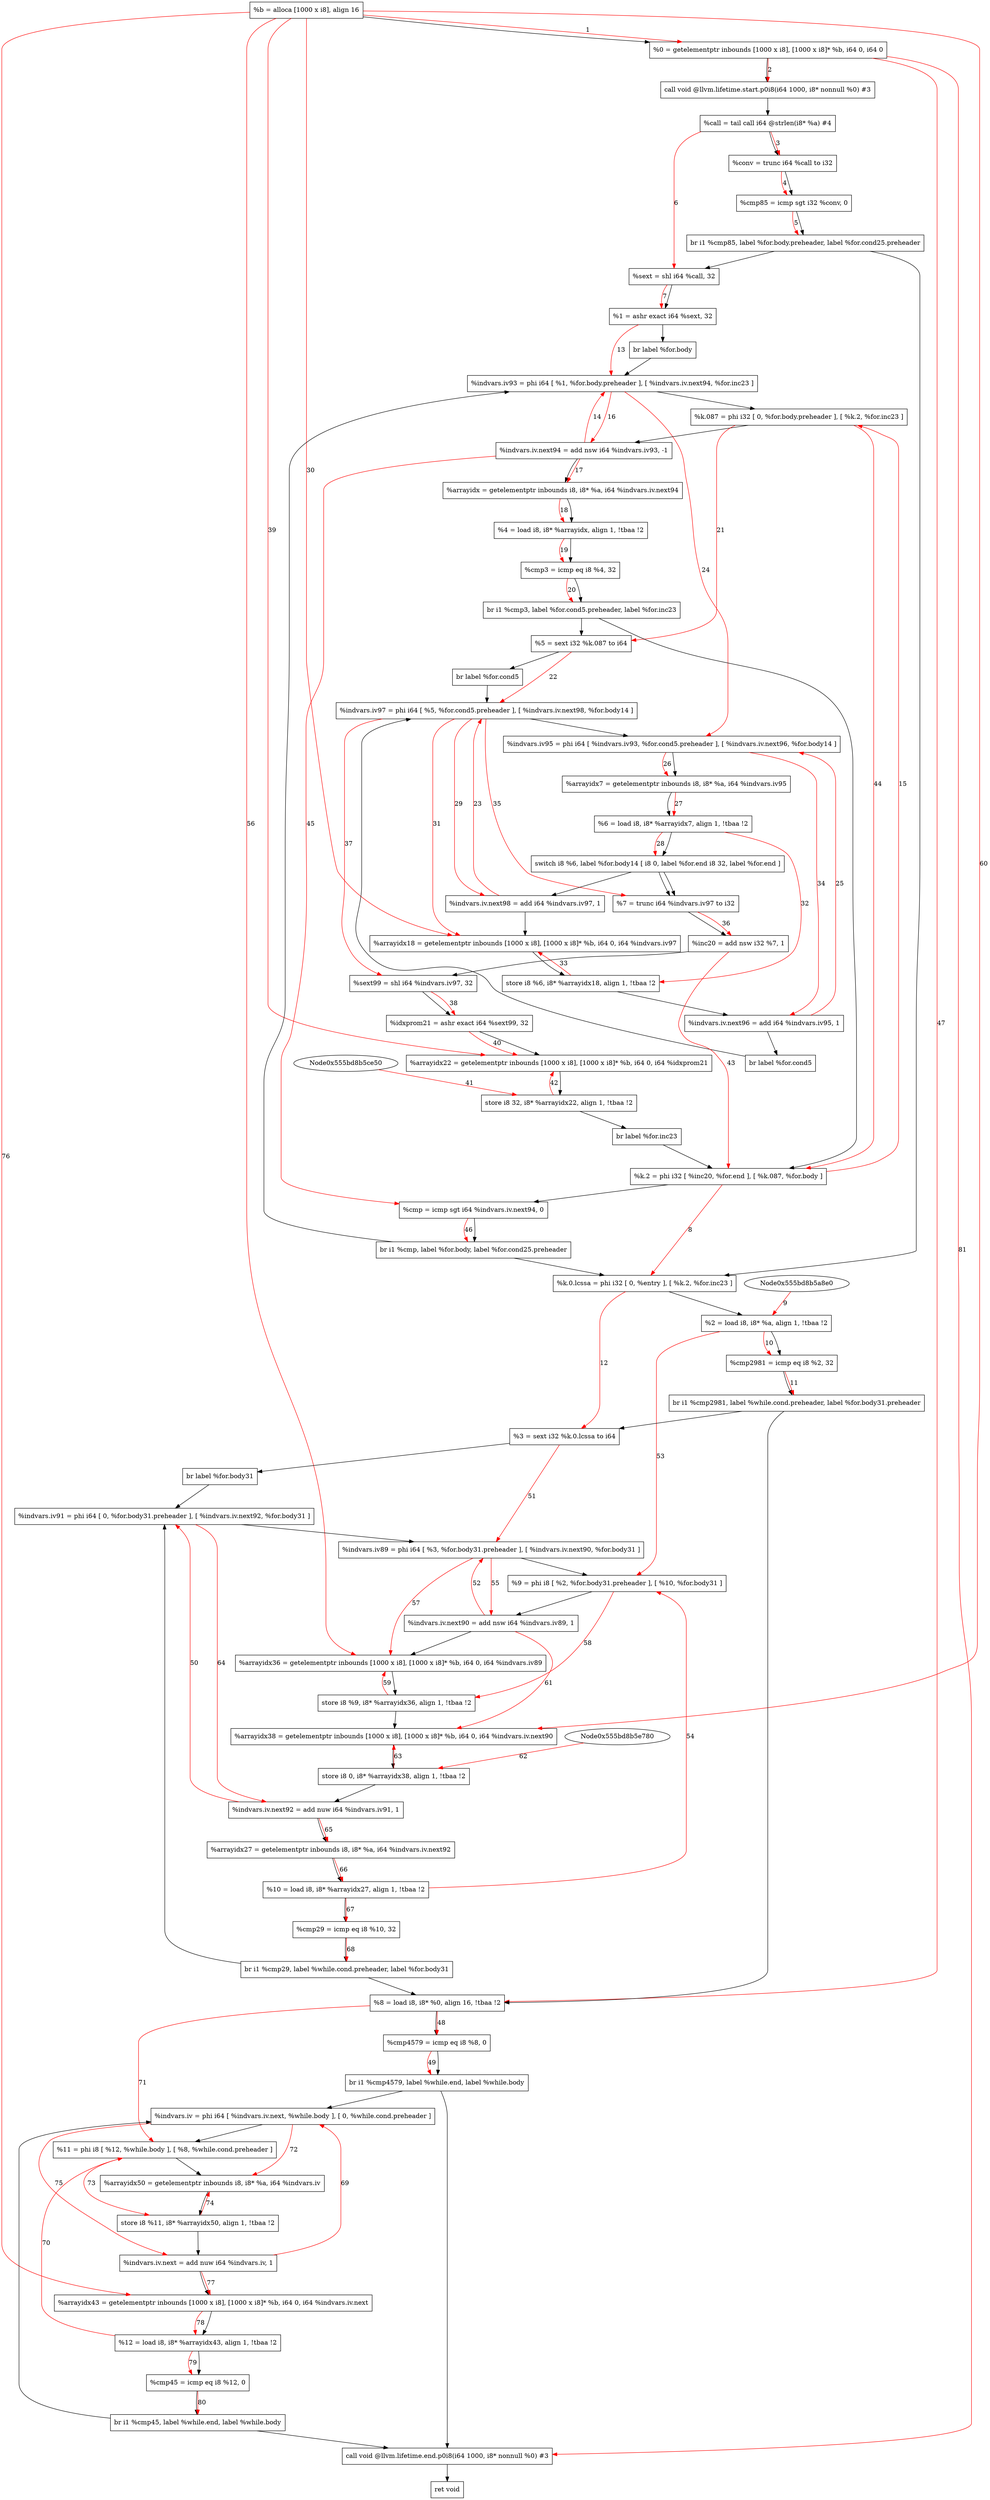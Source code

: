 digraph "CDFG for'func' function" {
	Node0x555bd8b5aa78[shape=record, label="  %b = alloca [1000 x i8], align 16"]
	Node0x555bd8b5b178[shape=record, label="  %0 = getelementptr inbounds [1000 x i8], [1000 x i8]* %b, i64 0, i64 0"]
	Node0x555bd8b5b598[shape=record, label="  call void @llvm.lifetime.start.p0i8(i64 1000, i8* nonnull %0) #3"]
	Node0x555bd8b5b710[shape=record, label="  %call = tail call i64 @strlen(i8* %a) #4"]
	Node0x555bd8b5b7e8[shape=record, label="  %conv = trunc i64 %call to i32"]
	Node0x555bd8b5b8b0[shape=record, label="  %cmp85 = icmp sgt i32 %conv, 0"]
	Node0x555bd8aee228[shape=record, label="  br i1 %cmp85, label %for.body.preheader, label %for.cond25.preheader"]
	Node0x555bd8b5bba0[shape=record, label="  %sext = shl i64 %call, 32"]
	Node0x555bd8b5bc10[shape=record, label="  %1 = ashr exact i64 %sext, 32"]
	Node0x555bd8b5bd08[shape=record, label="  br label %for.body"]
	Node0x555bd8b5be68[shape=record, label="  %k.0.lcssa = phi i32 [ 0, %entry ], [ %k.2, %for.inc23 ]"]
	Node0x555bd8b5bf48[shape=record, label="  %2 = load i8, i8* %a, align 1, !tbaa !2"]
	Node0x555bd8b5ceb0[shape=record, label="  %cmp2981 = icmp eq i8 %2, 32"]
	Node0x555bd8aee468[shape=record, label="  br i1 %cmp2981, label %while.cond.preheader, label %for.body31.preheader"]
	Node0x555bd8b5d258[shape=record, label="  %3 = sext i32 %k.0.lcssa to i64"]
	Node0x555bd8b5d388[shape=record, label="  br label %for.body31"]
	Node0x555bd8b5d438[shape=record, label="  %indvars.iv93 = phi i64 [ %1, %for.body.preheader ], [ %indvars.iv.next94, %for.inc23 ]"]
	Node0x555bd8b5d538[shape=record, label="  %k.087 = phi i32 [ 0, %for.body.preheader ], [ %k.2, %for.inc23 ]"]
	Node0x555bd8b5d620[shape=record, label="  %indvars.iv.next94 = add nsw i64 %indvars.iv93, -1"]
	Node0x555bd8b5d6c0[shape=record, label="  %arrayidx = getelementptr inbounds i8, i8* %a, i64 %indvars.iv.next94"]
	Node0x555bd8b5b9d8[shape=record, label="  %4 = load i8, i8* %arrayidx, align 1, !tbaa !2"]
	Node0x555bd8b5dda0[shape=record, label="  %cmp3 = icmp eq i8 %4, 32"]
	Node0x555bd8aee588[shape=record, label="  br i1 %cmp3, label %for.cond5.preheader, label %for.inc23"]
	Node0x555bd8b5de48[shape=record, label="  %5 = sext i32 %k.087 to i64"]
	Node0x555bd8b5df78[shape=record, label="  br label %for.cond5"]
	Node0x555bd8b5e0d8[shape=record, label="  %indvars.iv97 = phi i64 [ %5, %for.cond5.preheader ], [ %indvars.iv.next98, %for.body14 ]"]
	Node0x555bd8b5e5d8[shape=record, label="  %indvars.iv95 = phi i64 [ %indvars.iv93, %for.cond5.preheader ], [ %indvars.iv.next96, %for.body14 ]"]
	Node0x555bd8b5e6a0[shape=record, label="  %arrayidx7 = getelementptr inbounds i8, i8* %a, i64 %indvars.iv95"]
	Node0x555bd8b5e738[shape=record, label="  %6 = load i8, i8* %arrayidx7, align 1, !tbaa !2"]
	Node0x555bd8b5e888[shape=record, label="  switch i8 %6, label %for.body14 [
    i8 0, label %for.end
    i8 32, label %for.end
  ]"]
	Node0x555bd8b5ea00[shape=record, label="  %indvars.iv.next98 = add i64 %indvars.iv97, 1"]
	Node0x555bd8b5ea88[shape=record, label="  %arrayidx18 = getelementptr inbounds [1000 x i8], [1000 x i8]* %b, i64 0, i64 %indvars.iv97"]
	Node0x555bd8b5eb10[shape=record, label="  store i8 %6, i8* %arrayidx18, align 1, !tbaa !2"]
	Node0x555bd8b5eb90[shape=record, label="  %indvars.iv.next96 = add i64 %indvars.iv95, 1"]
	Node0x555bd8b5e568[shape=record, label="  br label %for.cond5"]
	Node0x555bd8b5e838[shape=record, label="  %7 = trunc i64 %indvars.iv97 to i32"]
	Node0x555bd8b5ec00[shape=record, label="  %inc20 = add nsw i32 %7, 1"]
	Node0x555bd8b5ec70[shape=record, label="  %sext99 = shl i64 %indvars.iv97, 32"]
	Node0x555bd8b5ece0[shape=record, label="  %idxprom21 = ashr exact i64 %sext99, 32"]
	Node0x555bd8b5ed68[shape=record, label="  %arrayidx22 = getelementptr inbounds [1000 x i8], [1000 x i8]* %b, i64 0, i64 %idxprom21"]
	Node0x555bd8b5edf0[shape=record, label="  store i8 32, i8* %arrayidx22, align 1, !tbaa !2"]
	Node0x555bd8b5df18[shape=record, label="  br label %for.inc23"]
	Node0x555bd8b5ee48[shape=record, label="  %k.2 = phi i32 [ %inc20, %for.end ], [ %k.087, %for.body ]"]
	Node0x555bd8b5ef40[shape=record, label="  %cmp = icmp sgt i64 %indvars.iv.next94, 0"]
	Node0x555bd8b5efe8[shape=record, label="  br i1 %cmp, label %for.body, label %for.cond25.preheader"]
	Node0x555bd8b5d158[shape=record, label="  %8 = load i8, i8* %0, align 16, !tbaa !2"]
	Node0x555bd8b5f0f0[shape=record, label="  %cmp4579 = icmp eq i8 %8, 0"]
	Node0x555bd8b5f1f8[shape=record, label="  br i1 %cmp4579, label %while.end, label %while.body"]
	Node0x555bd8b5f2c8[shape=record, label="  %indvars.iv91 = phi i64 [ 0, %for.body31.preheader ], [ %indvars.iv.next92, %for.body31 ]"]
	Node0x555bd8b5f418[shape=record, label="  %indvars.iv89 = phi i64 [ %3, %for.body31.preheader ], [ %indvars.iv.next90, %for.body31 ]"]
	Node0x555bd8b5fd68[shape=record, label="  %9 = phi i8 [ %2, %for.body31.preheader ], [ %10, %for.body31 ]"]
	Node0x555bd8b5fe30[shape=record, label="  %indvars.iv.next90 = add nsw i64 %indvars.iv89, 1"]
	Node0x555bd8b5feb8[shape=record, label="  %arrayidx36 = getelementptr inbounds [1000 x i8], [1000 x i8]* %b, i64 0, i64 %indvars.iv89"]
	Node0x555bd8b5ff40[shape=record, label="  store i8 %9, i8* %arrayidx36, align 1, !tbaa !2"]
	Node0x555bd8b60038[shape=record, label="  %arrayidx38 = getelementptr inbounds [1000 x i8], [1000 x i8]* %b, i64 0, i64 %indvars.iv.next90"]
	Node0x555bd8b600c0[shape=record, label="  store i8 0, i8* %arrayidx38, align 1, !tbaa !2"]
	Node0x555bd8b60140[shape=record, label="  %indvars.iv.next92 = add nuw i64 %indvars.iv91, 1"]
	Node0x555bd8b601b0[shape=record, label="  %arrayidx27 = getelementptr inbounds i8, i8* %a, i64 %indvars.iv.next92"]
	Node0x555bd8b5d328[shape=record, label="  %10 = load i8, i8* %arrayidx27, align 1, !tbaa !2"]
	Node0x555bd8b60230[shape=record, label="  %cmp29 = icmp eq i8 %10, 32"]
	Node0x555bd8b602b8[shape=record, label="  br i1 %cmp29, label %while.cond.preheader, label %for.body31"]
	Node0x555bd8b60338[shape=record, label="  %indvars.iv = phi i64 [ %indvars.iv.next, %while.body ], [ 0, %while.cond.preheader ]"]
	Node0x555bd8b60a58[shape=record, label="  %11 = phi i8 [ %12, %while.body ], [ %8, %while.cond.preheader ]"]
	Node0x555bd8b60b20[shape=record, label="  %arrayidx50 = getelementptr inbounds i8, i8* %a, i64 %indvars.iv"]
	Node0x555bd8b60ba0[shape=record, label="  store i8 %11, i8* %arrayidx50, align 1, !tbaa !2"]
	Node0x555bd8b60c20[shape=record, label="  %indvars.iv.next = add nuw i64 %indvars.iv, 1"]
	Node0x555bd8b60ca8[shape=record, label="  %arrayidx43 = getelementptr inbounds [1000 x i8], [1000 x i8]* %b, i64 0, i64 %indvars.iv.next"]
	Node0x555bd8b5be18[shape=record, label="  %12 = load i8, i8* %arrayidx43, align 1, !tbaa !2"]
	Node0x555bd8b60d30[shape=record, label="  %cmp45 = icmp eq i8 %12, 0"]
	Node0x555bd8b60db8[shape=record, label="  br i1 %cmp45, label %while.end, label %while.body"]
	Node0x555bd8b60f68[shape=record, label="  call void @llvm.lifetime.end.p0i8(i64 1000, i8* nonnull %0) #3"]
	Node0x555bd8b5fd20[shape=record, label="  ret void"]
	Node0x555bd8b5aa78 -> Node0x555bd8b5b178
	Node0x555bd8b5b178 -> Node0x555bd8b5b598
	Node0x555bd8b5b598 -> Node0x555bd8b5b710
	Node0x555bd8b5b710 -> Node0x555bd8b5b7e8
	Node0x555bd8b5b7e8 -> Node0x555bd8b5b8b0
	Node0x555bd8b5b8b0 -> Node0x555bd8aee228
	Node0x555bd8aee228 -> Node0x555bd8b5bba0
	Node0x555bd8aee228 -> Node0x555bd8b5be68
	Node0x555bd8b5bba0 -> Node0x555bd8b5bc10
	Node0x555bd8b5bc10 -> Node0x555bd8b5bd08
	Node0x555bd8b5bd08 -> Node0x555bd8b5d438
	Node0x555bd8b5be68 -> Node0x555bd8b5bf48
	Node0x555bd8b5bf48 -> Node0x555bd8b5ceb0
	Node0x555bd8b5ceb0 -> Node0x555bd8aee468
	Node0x555bd8aee468 -> Node0x555bd8b5d158
	Node0x555bd8aee468 -> Node0x555bd8b5d258
	Node0x555bd8b5d258 -> Node0x555bd8b5d388
	Node0x555bd8b5d388 -> Node0x555bd8b5f2c8
	Node0x555bd8b5d438 -> Node0x555bd8b5d538
	Node0x555bd8b5d538 -> Node0x555bd8b5d620
	Node0x555bd8b5d620 -> Node0x555bd8b5d6c0
	Node0x555bd8b5d6c0 -> Node0x555bd8b5b9d8
	Node0x555bd8b5b9d8 -> Node0x555bd8b5dda0
	Node0x555bd8b5dda0 -> Node0x555bd8aee588
	Node0x555bd8aee588 -> Node0x555bd8b5de48
	Node0x555bd8aee588 -> Node0x555bd8b5ee48
	Node0x555bd8b5de48 -> Node0x555bd8b5df78
	Node0x555bd8b5df78 -> Node0x555bd8b5e0d8
	Node0x555bd8b5e0d8 -> Node0x555bd8b5e5d8
	Node0x555bd8b5e5d8 -> Node0x555bd8b5e6a0
	Node0x555bd8b5e6a0 -> Node0x555bd8b5e738
	Node0x555bd8b5e738 -> Node0x555bd8b5e888
	Node0x555bd8b5e888 -> Node0x555bd8b5ea00
	Node0x555bd8b5e888 -> Node0x555bd8b5e838
	Node0x555bd8b5e888 -> Node0x555bd8b5e838
	Node0x555bd8b5ea00 -> Node0x555bd8b5ea88
	Node0x555bd8b5ea88 -> Node0x555bd8b5eb10
	Node0x555bd8b5eb10 -> Node0x555bd8b5eb90
	Node0x555bd8b5eb90 -> Node0x555bd8b5e568
	Node0x555bd8b5e568 -> Node0x555bd8b5e0d8
	Node0x555bd8b5e838 -> Node0x555bd8b5ec00
	Node0x555bd8b5ec00 -> Node0x555bd8b5ec70
	Node0x555bd8b5ec70 -> Node0x555bd8b5ece0
	Node0x555bd8b5ece0 -> Node0x555bd8b5ed68
	Node0x555bd8b5ed68 -> Node0x555bd8b5edf0
	Node0x555bd8b5edf0 -> Node0x555bd8b5df18
	Node0x555bd8b5df18 -> Node0x555bd8b5ee48
	Node0x555bd8b5ee48 -> Node0x555bd8b5ef40
	Node0x555bd8b5ef40 -> Node0x555bd8b5efe8
	Node0x555bd8b5efe8 -> Node0x555bd8b5d438
	Node0x555bd8b5efe8 -> Node0x555bd8b5be68
	Node0x555bd8b5d158 -> Node0x555bd8b5f0f0
	Node0x555bd8b5f0f0 -> Node0x555bd8b5f1f8
	Node0x555bd8b5f1f8 -> Node0x555bd8b60f68
	Node0x555bd8b5f1f8 -> Node0x555bd8b60338
	Node0x555bd8b5f2c8 -> Node0x555bd8b5f418
	Node0x555bd8b5f418 -> Node0x555bd8b5fd68
	Node0x555bd8b5fd68 -> Node0x555bd8b5fe30
	Node0x555bd8b5fe30 -> Node0x555bd8b5feb8
	Node0x555bd8b5feb8 -> Node0x555bd8b5ff40
	Node0x555bd8b5ff40 -> Node0x555bd8b60038
	Node0x555bd8b60038 -> Node0x555bd8b600c0
	Node0x555bd8b600c0 -> Node0x555bd8b60140
	Node0x555bd8b60140 -> Node0x555bd8b601b0
	Node0x555bd8b601b0 -> Node0x555bd8b5d328
	Node0x555bd8b5d328 -> Node0x555bd8b60230
	Node0x555bd8b60230 -> Node0x555bd8b602b8
	Node0x555bd8b602b8 -> Node0x555bd8b5d158
	Node0x555bd8b602b8 -> Node0x555bd8b5f2c8
	Node0x555bd8b60338 -> Node0x555bd8b60a58
	Node0x555bd8b60a58 -> Node0x555bd8b60b20
	Node0x555bd8b60b20 -> Node0x555bd8b60ba0
	Node0x555bd8b60ba0 -> Node0x555bd8b60c20
	Node0x555bd8b60c20 -> Node0x555bd8b60ca8
	Node0x555bd8b60ca8 -> Node0x555bd8b5be18
	Node0x555bd8b5be18 -> Node0x555bd8b60d30
	Node0x555bd8b60d30 -> Node0x555bd8b60db8
	Node0x555bd8b60db8 -> Node0x555bd8b60f68
	Node0x555bd8b60db8 -> Node0x555bd8b60338
	Node0x555bd8b60f68 -> Node0x555bd8b5fd20
edge [color=red]
	Node0x555bd8b5aa78 -> Node0x555bd8b5b178[label="1"]
	Node0x555bd8b5b178 -> Node0x555bd8b5b598[label="2"]
	Node0x555bd8b5b710 -> Node0x555bd8b5b7e8[label="3"]
	Node0x555bd8b5b7e8 -> Node0x555bd8b5b8b0[label="4"]
	Node0x555bd8b5b8b0 -> Node0x555bd8aee228[label="5"]
	Node0x555bd8b5b710 -> Node0x555bd8b5bba0[label="6"]
	Node0x555bd8b5bba0 -> Node0x555bd8b5bc10[label="7"]
	Node0x555bd8b5ee48 -> Node0x555bd8b5be68[label="8"]
	Node0x555bd8b5a8e0 -> Node0x555bd8b5bf48[label="9"]
	Node0x555bd8b5bf48 -> Node0x555bd8b5ceb0[label="10"]
	Node0x555bd8b5ceb0 -> Node0x555bd8aee468[label="11"]
	Node0x555bd8b5be68 -> Node0x555bd8b5d258[label="12"]
	Node0x555bd8b5bc10 -> Node0x555bd8b5d438[label="13"]
	Node0x555bd8b5d620 -> Node0x555bd8b5d438[label="14"]
	Node0x555bd8b5ee48 -> Node0x555bd8b5d538[label="15"]
	Node0x555bd8b5d438 -> Node0x555bd8b5d620[label="16"]
	Node0x555bd8b5d620 -> Node0x555bd8b5d6c0[label="17"]
	Node0x555bd8b5d6c0 -> Node0x555bd8b5b9d8[label="18"]
	Node0x555bd8b5b9d8 -> Node0x555bd8b5dda0[label="19"]
	Node0x555bd8b5dda0 -> Node0x555bd8aee588[label="20"]
	Node0x555bd8b5d538 -> Node0x555bd8b5de48[label="21"]
	Node0x555bd8b5de48 -> Node0x555bd8b5e0d8[label="22"]
	Node0x555bd8b5ea00 -> Node0x555bd8b5e0d8[label="23"]
	Node0x555bd8b5d438 -> Node0x555bd8b5e5d8[label="24"]
	Node0x555bd8b5eb90 -> Node0x555bd8b5e5d8[label="25"]
	Node0x555bd8b5e5d8 -> Node0x555bd8b5e6a0[label="26"]
	Node0x555bd8b5e6a0 -> Node0x555bd8b5e738[label="27"]
	Node0x555bd8b5e738 -> Node0x555bd8b5e888[label="28"]
	Node0x555bd8b5e0d8 -> Node0x555bd8b5ea00[label="29"]
	Node0x555bd8b5aa78 -> Node0x555bd8b5ea88[label="30"]
	Node0x555bd8b5e0d8 -> Node0x555bd8b5ea88[label="31"]
	Node0x555bd8b5e738 -> Node0x555bd8b5eb10[label="32"]
	Node0x555bd8b5eb10 -> Node0x555bd8b5ea88[label="33"]
	Node0x555bd8b5e5d8 -> Node0x555bd8b5eb90[label="34"]
	Node0x555bd8b5e0d8 -> Node0x555bd8b5e838[label="35"]
	Node0x555bd8b5e838 -> Node0x555bd8b5ec00[label="36"]
	Node0x555bd8b5e0d8 -> Node0x555bd8b5ec70[label="37"]
	Node0x555bd8b5ec70 -> Node0x555bd8b5ece0[label="38"]
	Node0x555bd8b5aa78 -> Node0x555bd8b5ed68[label="39"]
	Node0x555bd8b5ece0 -> Node0x555bd8b5ed68[label="40"]
	Node0x555bd8b5ce50 -> Node0x555bd8b5edf0[label="41"]
	Node0x555bd8b5edf0 -> Node0x555bd8b5ed68[label="42"]
	Node0x555bd8b5ec00 -> Node0x555bd8b5ee48[label="43"]
	Node0x555bd8b5d538 -> Node0x555bd8b5ee48[label="44"]
	Node0x555bd8b5d620 -> Node0x555bd8b5ef40[label="45"]
	Node0x555bd8b5ef40 -> Node0x555bd8b5efe8[label="46"]
	Node0x555bd8b5b178 -> Node0x555bd8b5d158[label="47"]
	Node0x555bd8b5d158 -> Node0x555bd8b5f0f0[label="48"]
	Node0x555bd8b5f0f0 -> Node0x555bd8b5f1f8[label="49"]
	Node0x555bd8b60140 -> Node0x555bd8b5f2c8[label="50"]
	Node0x555bd8b5d258 -> Node0x555bd8b5f418[label="51"]
	Node0x555bd8b5fe30 -> Node0x555bd8b5f418[label="52"]
	Node0x555bd8b5bf48 -> Node0x555bd8b5fd68[label="53"]
	Node0x555bd8b5d328 -> Node0x555bd8b5fd68[label="54"]
	Node0x555bd8b5f418 -> Node0x555bd8b5fe30[label="55"]
	Node0x555bd8b5aa78 -> Node0x555bd8b5feb8[label="56"]
	Node0x555bd8b5f418 -> Node0x555bd8b5feb8[label="57"]
	Node0x555bd8b5fd68 -> Node0x555bd8b5ff40[label="58"]
	Node0x555bd8b5ff40 -> Node0x555bd8b5feb8[label="59"]
	Node0x555bd8b5aa78 -> Node0x555bd8b60038[label="60"]
	Node0x555bd8b5fe30 -> Node0x555bd8b60038[label="61"]
	Node0x555bd8b5e780 -> Node0x555bd8b600c0[label="62"]
	Node0x555bd8b600c0 -> Node0x555bd8b60038[label="63"]
	Node0x555bd8b5f2c8 -> Node0x555bd8b60140[label="64"]
	Node0x555bd8b60140 -> Node0x555bd8b601b0[label="65"]
	Node0x555bd8b601b0 -> Node0x555bd8b5d328[label="66"]
	Node0x555bd8b5d328 -> Node0x555bd8b60230[label="67"]
	Node0x555bd8b60230 -> Node0x555bd8b602b8[label="68"]
	Node0x555bd8b60c20 -> Node0x555bd8b60338[label="69"]
	Node0x555bd8b5be18 -> Node0x555bd8b60a58[label="70"]
	Node0x555bd8b5d158 -> Node0x555bd8b60a58[label="71"]
	Node0x555bd8b60338 -> Node0x555bd8b60b20[label="72"]
	Node0x555bd8b60a58 -> Node0x555bd8b60ba0[label="73"]
	Node0x555bd8b60ba0 -> Node0x555bd8b60b20[label="74"]
	Node0x555bd8b60338 -> Node0x555bd8b60c20[label="75"]
	Node0x555bd8b5aa78 -> Node0x555bd8b60ca8[label="76"]
	Node0x555bd8b60c20 -> Node0x555bd8b60ca8[label="77"]
	Node0x555bd8b60ca8 -> Node0x555bd8b5be18[label="78"]
	Node0x555bd8b5be18 -> Node0x555bd8b60d30[label="79"]
	Node0x555bd8b60d30 -> Node0x555bd8b60db8[label="80"]
	Node0x555bd8b5b178 -> Node0x555bd8b60f68[label="81"]
}
